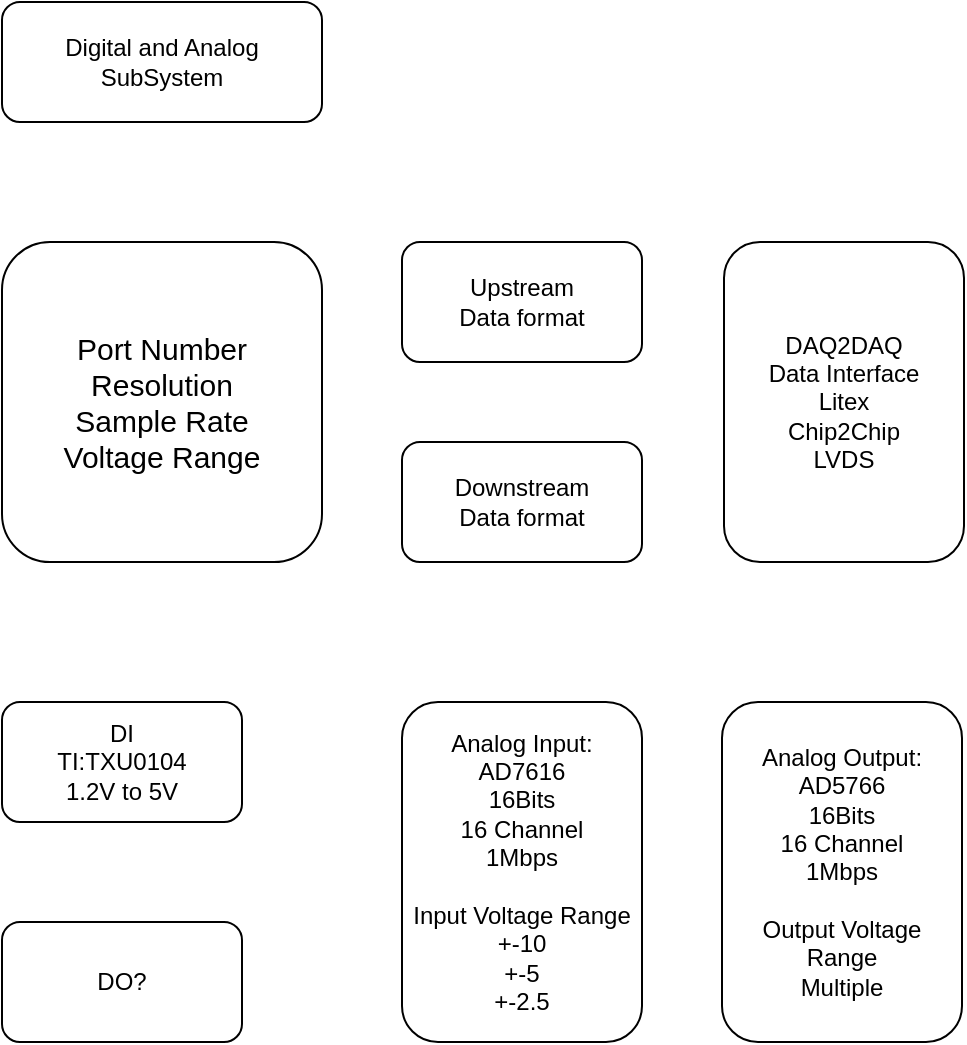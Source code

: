<mxfile>
    <diagram id="DVdLPLOCHXZMlxz3WQpZ" name="Page-1">
        <mxGraphModel dx="687" dy="523" grid="1" gridSize="10" guides="1" tooltips="1" connect="1" arrows="1" fold="1" page="1" pageScale="1" pageWidth="850" pageHeight="1100" math="0" shadow="0">
            <root>
                <mxCell id="0"/>
                <mxCell id="1" parent="0"/>
                <mxCell id="2" value="Digital and Analog&lt;br&gt;SubSystem" style="rounded=1;whiteSpace=wrap;html=1;" parent="1" vertex="1">
                    <mxGeometry x="40" y="40" width="160" height="60" as="geometry"/>
                </mxCell>
                <mxCell id="3" value="&lt;font style=&quot;font-size: 15px;&quot;&gt;Port Number&lt;br&gt;Resolution&lt;br&gt;Sample Rate&lt;br&gt;Voltage Range&lt;/font&gt;" style="rounded=1;whiteSpace=wrap;html=1;" vertex="1" parent="1">
                    <mxGeometry x="40" y="160" width="160" height="160" as="geometry"/>
                </mxCell>
                <mxCell id="4" value="Upstream &lt;br&gt;Data format" style="rounded=1;whiteSpace=wrap;html=1;" vertex="1" parent="1">
                    <mxGeometry x="240" y="160" width="120" height="60" as="geometry"/>
                </mxCell>
                <mxCell id="5" value="Downstream&lt;br&gt;Data format" style="rounded=1;whiteSpace=wrap;html=1;" vertex="1" parent="1">
                    <mxGeometry x="240" y="260" width="120" height="60" as="geometry"/>
                </mxCell>
                <mxCell id="6" value="DI&lt;br&gt;TI:TXU0104&lt;br&gt;1.2V to 5V" style="rounded=1;whiteSpace=wrap;html=1;" vertex="1" parent="1">
                    <mxGeometry x="40" y="390" width="120" height="60" as="geometry"/>
                </mxCell>
                <mxCell id="8" value="DO?" style="rounded=1;whiteSpace=wrap;html=1;" vertex="1" parent="1">
                    <mxGeometry x="40" y="500" width="120" height="60" as="geometry"/>
                </mxCell>
                <mxCell id="9" value="Analog Input:&lt;br&gt;AD7616&lt;br&gt;16Bits&lt;br&gt;16 Channel&lt;br&gt;1Mbps&lt;br&gt;&lt;br&gt;Input Voltage Range&lt;br&gt;+-10&lt;br&gt;+-5&lt;br&gt;+-2.5" style="rounded=1;whiteSpace=wrap;html=1;" vertex="1" parent="1">
                    <mxGeometry x="240" y="390" width="120" height="170" as="geometry"/>
                </mxCell>
                <mxCell id="10" value="Analog Output:&lt;br&gt;AD5766&lt;br&gt;16Bits&lt;br&gt;16 Channel&lt;br&gt;1Mbps&lt;br&gt;&lt;br&gt;Output Voltage Range&lt;br&gt;Multiple" style="rounded=1;whiteSpace=wrap;html=1;" vertex="1" parent="1">
                    <mxGeometry x="400" y="390" width="120" height="170" as="geometry"/>
                </mxCell>
                <mxCell id="11" value="DAQ2DAQ&lt;br&gt;Data Interface&lt;br&gt;Litex&lt;br&gt;Chip2Chip&lt;br&gt;LVDS" style="rounded=1;whiteSpace=wrap;html=1;" vertex="1" parent="1">
                    <mxGeometry x="401" y="160" width="120" height="160" as="geometry"/>
                </mxCell>
            </root>
        </mxGraphModel>
    </diagram>
</mxfile>